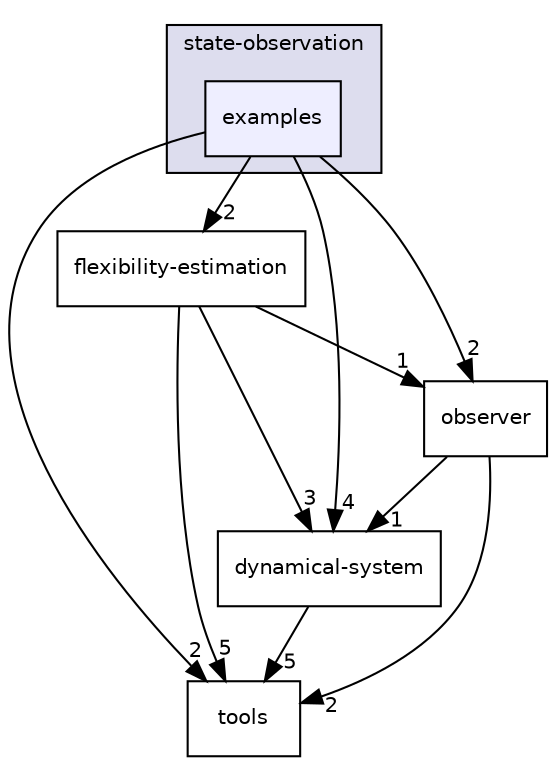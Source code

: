 digraph "include/state-observation/examples" {
  compound=true
  node [ fontsize="10", fontname="Helvetica"];
  edge [ labelfontsize="10", labelfontname="Helvetica"];
  subgraph clusterdir_83a5adf5943f4a4b3f547bb1caea8ebc {
    graph [ bgcolor="#ddddee", pencolor="black", label="state-observation" fontname="Helvetica", fontsize="10", URL="dir_83a5adf5943f4a4b3f547bb1caea8ebc.html"]
  dir_f0f17f841abfc01a14216cd450994e91 [shape=box, label="examples", style="filled", fillcolor="#eeeeff", pencolor="black", URL="dir_f0f17f841abfc01a14216cd450994e91.html"];
  }
  dir_10173d511f8d64922babfe9876d221d4 [shape=box label="tools" URL="dir_10173d511f8d64922babfe9876d221d4.html"];
  dir_1590af73df7e3bdf8b13ca2f501650d1 [shape=box label="dynamical-system" URL="dir_1590af73df7e3bdf8b13ca2f501650d1.html"];
  dir_af263ed31e7d5e1974340c16f9c2f8e6 [shape=box label="flexibility-estimation" URL="dir_af263ed31e7d5e1974340c16f9c2f8e6.html"];
  dir_c4c28657b08aec13789223b1c69a0431 [shape=box label="observer" URL="dir_c4c28657b08aec13789223b1c69a0431.html"];
  dir_f0f17f841abfc01a14216cd450994e91->dir_10173d511f8d64922babfe9876d221d4 [headlabel="2", labeldistance=1.5 headhref="dir_000004_000010.html"];
  dir_f0f17f841abfc01a14216cd450994e91->dir_1590af73df7e3bdf8b13ca2f501650d1 [headlabel="4", labeldistance=1.5 headhref="dir_000004_000002.html"];
  dir_f0f17f841abfc01a14216cd450994e91->dir_af263ed31e7d5e1974340c16f9c2f8e6 [headlabel="2", labeldistance=1.5 headhref="dir_000004_000005.html"];
  dir_f0f17f841abfc01a14216cd450994e91->dir_c4c28657b08aec13789223b1c69a0431 [headlabel="2", labeldistance=1.5 headhref="dir_000004_000007.html"];
  dir_1590af73df7e3bdf8b13ca2f501650d1->dir_10173d511f8d64922babfe9876d221d4 [headlabel="5", labeldistance=1.5 headhref="dir_000002_000010.html"];
  dir_af263ed31e7d5e1974340c16f9c2f8e6->dir_10173d511f8d64922babfe9876d221d4 [headlabel="5", labeldistance=1.5 headhref="dir_000005_000010.html"];
  dir_af263ed31e7d5e1974340c16f9c2f8e6->dir_1590af73df7e3bdf8b13ca2f501650d1 [headlabel="3", labeldistance=1.5 headhref="dir_000005_000002.html"];
  dir_af263ed31e7d5e1974340c16f9c2f8e6->dir_c4c28657b08aec13789223b1c69a0431 [headlabel="1", labeldistance=1.5 headhref="dir_000005_000007.html"];
  dir_c4c28657b08aec13789223b1c69a0431->dir_10173d511f8d64922babfe9876d221d4 [headlabel="2", labeldistance=1.5 headhref="dir_000007_000010.html"];
  dir_c4c28657b08aec13789223b1c69a0431->dir_1590af73df7e3bdf8b13ca2f501650d1 [headlabel="1", labeldistance=1.5 headhref="dir_000007_000002.html"];
}
